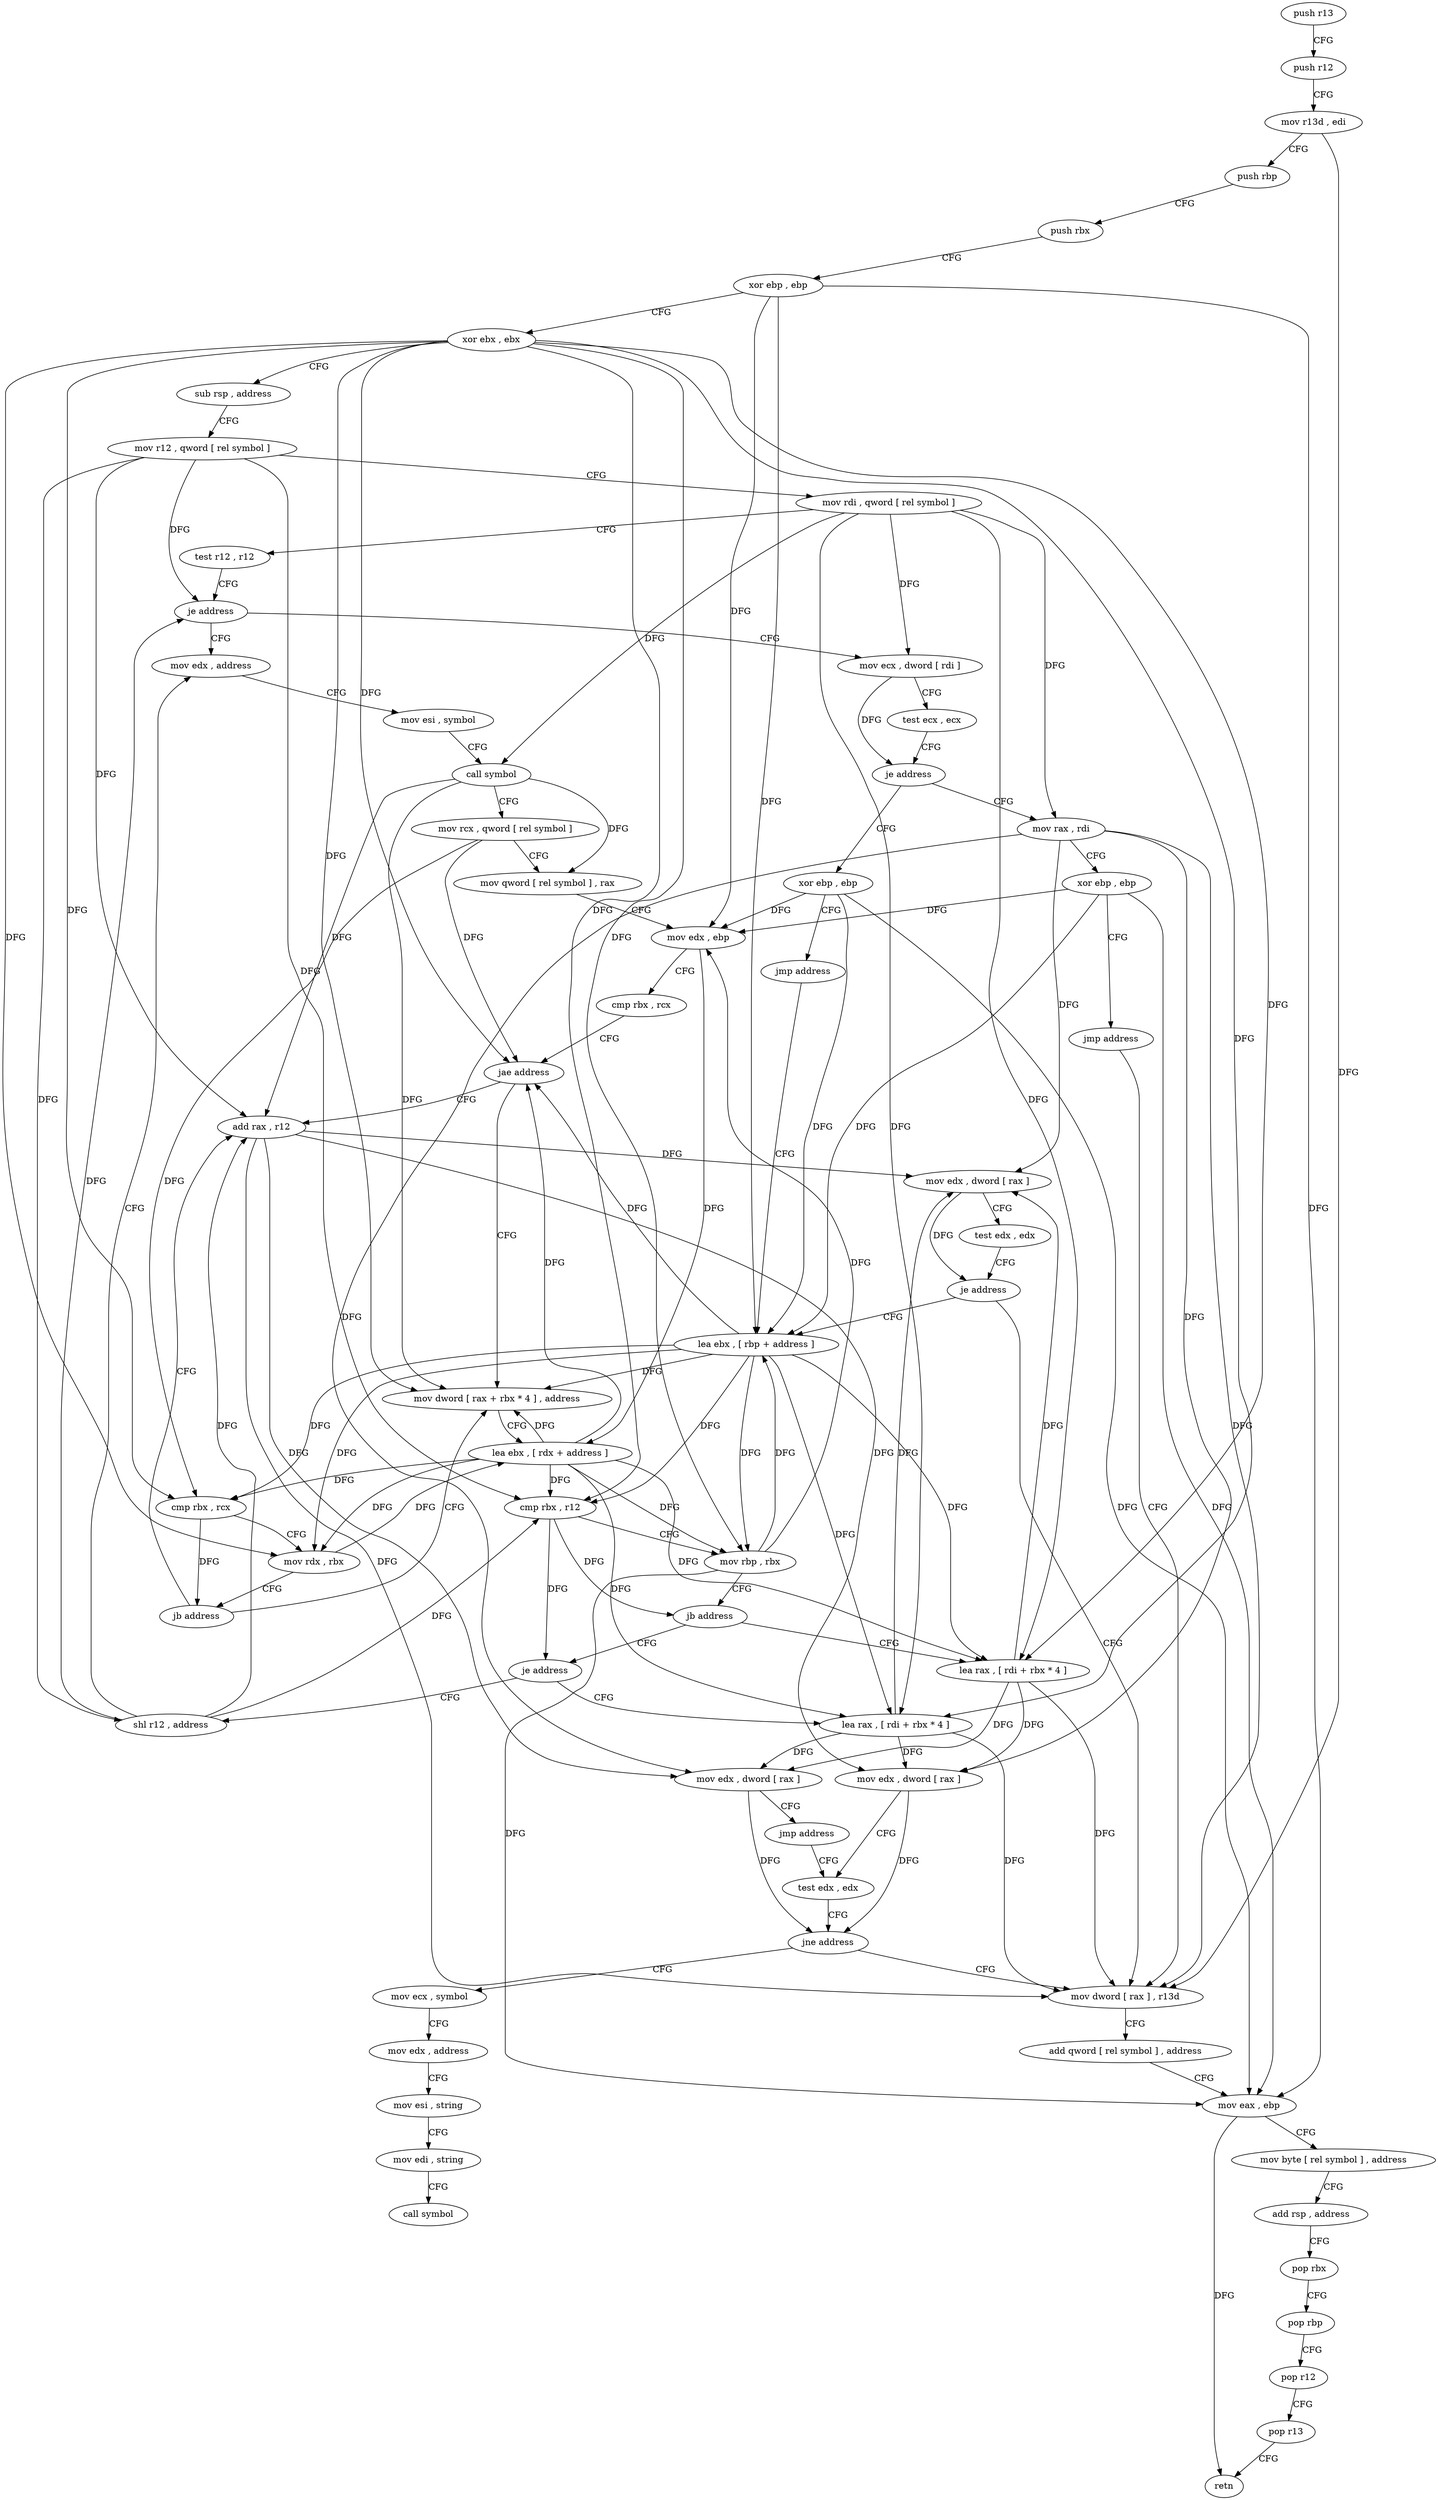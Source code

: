 digraph "func" {
"4207488" [label = "push r13" ]
"4207490" [label = "push r12" ]
"4207492" [label = "mov r13d , edi" ]
"4207495" [label = "push rbp" ]
"4207496" [label = "push rbx" ]
"4207497" [label = "xor ebp , ebp" ]
"4207499" [label = "xor ebx , ebx" ]
"4207501" [label = "sub rsp , address" ]
"4207505" [label = "mov r12 , qword [ rel symbol ]" ]
"4207512" [label = "mov rdi , qword [ rel symbol ]" ]
"4207519" [label = "test r12 , r12" ]
"4207522" [label = "je address" ]
"4207612" [label = "mov edx , address" ]
"4207524" [label = "mov ecx , dword [ rdi ]" ]
"4207617" [label = "mov esi , symbol" ]
"4207622" [label = "call symbol" ]
"4207627" [label = "mov rcx , qword [ rel symbol ]" ]
"4207634" [label = "mov qword [ rel symbol ] , rax" ]
"4207641" [label = "mov edx , ebp" ]
"4207643" [label = "cmp rbx , rcx" ]
"4207646" [label = "jae address" ]
"4207666" [label = "add rax , r12" ]
"4207648" [label = "mov dword [ rax + rbx * 4 ] , address" ]
"4207526" [label = "test ecx , ecx" ]
"4207528" [label = "je address" ]
"4207673" [label = "mov rax , rdi" ]
"4207534" [label = "xor ebp , ebp" ]
"4207669" [label = "mov edx , dword [ rax ]" ]
"4207671" [label = "jmp address" ]
"4207573" [label = "test edx , edx" ]
"4207655" [label = "lea ebx , [ rdx + address ]" ]
"4207658" [label = "cmp rbx , rcx" ]
"4207661" [label = "mov rdx , rbx" ]
"4207664" [label = "jb address" ]
"4207676" [label = "xor ebp , ebp" ]
"4207678" [label = "jmp address" ]
"4207577" [label = "mov dword [ rax ] , r13d" ]
"4207536" [label = "jmp address" ]
"4207554" [label = "lea ebx , [ rbp + address ]" ]
"4207575" [label = "jne address" ]
"4207680" [label = "mov ecx , symbol" ]
"4207580" [label = "add qword [ rel symbol ] , address" ]
"4207588" [label = "mov eax , ebp" ]
"4207590" [label = "mov byte [ rel symbol ] , address" ]
"4207597" [label = "add rsp , address" ]
"4207601" [label = "pop rbx" ]
"4207602" [label = "pop rbp" ]
"4207603" [label = "pop r12" ]
"4207605" [label = "pop r13" ]
"4207607" [label = "retn" ]
"4207557" [label = "cmp rbx , r12" ]
"4207560" [label = "mov rbp , rbx" ]
"4207563" [label = "jb address" ]
"4207544" [label = "lea rax , [ rdi + rbx * 4 ]" ]
"4207565" [label = "je address" ]
"4207685" [label = "mov edx , address" ]
"4207690" [label = "mov esi , string" ]
"4207695" [label = "mov edi , string" ]
"4207700" [label = "call symbol" ]
"4207548" [label = "mov edx , dword [ rax ]" ]
"4207550" [label = "test edx , edx" ]
"4207552" [label = "je address" ]
"4207608" [label = "shl r12 , address" ]
"4207567" [label = "lea rax , [ rdi + rbx * 4 ]" ]
"4207571" [label = "mov edx , dword [ rax ]" ]
"4207488" -> "4207490" [ label = "CFG" ]
"4207490" -> "4207492" [ label = "CFG" ]
"4207492" -> "4207495" [ label = "CFG" ]
"4207492" -> "4207577" [ label = "DFG" ]
"4207495" -> "4207496" [ label = "CFG" ]
"4207496" -> "4207497" [ label = "CFG" ]
"4207497" -> "4207499" [ label = "CFG" ]
"4207497" -> "4207641" [ label = "DFG" ]
"4207497" -> "4207588" [ label = "DFG" ]
"4207497" -> "4207554" [ label = "DFG" ]
"4207499" -> "4207501" [ label = "CFG" ]
"4207499" -> "4207646" [ label = "DFG" ]
"4207499" -> "4207648" [ label = "DFG" ]
"4207499" -> "4207658" [ label = "DFG" ]
"4207499" -> "4207661" [ label = "DFG" ]
"4207499" -> "4207557" [ label = "DFG" ]
"4207499" -> "4207560" [ label = "DFG" ]
"4207499" -> "4207544" [ label = "DFG" ]
"4207499" -> "4207567" [ label = "DFG" ]
"4207501" -> "4207505" [ label = "CFG" ]
"4207505" -> "4207512" [ label = "CFG" ]
"4207505" -> "4207522" [ label = "DFG" ]
"4207505" -> "4207666" [ label = "DFG" ]
"4207505" -> "4207557" [ label = "DFG" ]
"4207505" -> "4207608" [ label = "DFG" ]
"4207512" -> "4207519" [ label = "CFG" ]
"4207512" -> "4207622" [ label = "DFG" ]
"4207512" -> "4207524" [ label = "DFG" ]
"4207512" -> "4207673" [ label = "DFG" ]
"4207512" -> "4207544" [ label = "DFG" ]
"4207512" -> "4207567" [ label = "DFG" ]
"4207519" -> "4207522" [ label = "CFG" ]
"4207522" -> "4207612" [ label = "CFG" ]
"4207522" -> "4207524" [ label = "CFG" ]
"4207612" -> "4207617" [ label = "CFG" ]
"4207524" -> "4207526" [ label = "CFG" ]
"4207524" -> "4207528" [ label = "DFG" ]
"4207617" -> "4207622" [ label = "CFG" ]
"4207622" -> "4207627" [ label = "CFG" ]
"4207622" -> "4207634" [ label = "DFG" ]
"4207622" -> "4207666" [ label = "DFG" ]
"4207622" -> "4207648" [ label = "DFG" ]
"4207627" -> "4207634" [ label = "CFG" ]
"4207627" -> "4207646" [ label = "DFG" ]
"4207627" -> "4207658" [ label = "DFG" ]
"4207634" -> "4207641" [ label = "CFG" ]
"4207641" -> "4207643" [ label = "CFG" ]
"4207641" -> "4207655" [ label = "DFG" ]
"4207643" -> "4207646" [ label = "CFG" ]
"4207646" -> "4207666" [ label = "CFG" ]
"4207646" -> "4207648" [ label = "CFG" ]
"4207666" -> "4207669" [ label = "DFG" ]
"4207666" -> "4207577" [ label = "DFG" ]
"4207666" -> "4207548" [ label = "DFG" ]
"4207666" -> "4207571" [ label = "DFG" ]
"4207648" -> "4207655" [ label = "CFG" ]
"4207526" -> "4207528" [ label = "CFG" ]
"4207528" -> "4207673" [ label = "CFG" ]
"4207528" -> "4207534" [ label = "CFG" ]
"4207673" -> "4207676" [ label = "CFG" ]
"4207673" -> "4207669" [ label = "DFG" ]
"4207673" -> "4207577" [ label = "DFG" ]
"4207673" -> "4207548" [ label = "DFG" ]
"4207673" -> "4207571" [ label = "DFG" ]
"4207534" -> "4207536" [ label = "CFG" ]
"4207534" -> "4207641" [ label = "DFG" ]
"4207534" -> "4207588" [ label = "DFG" ]
"4207534" -> "4207554" [ label = "DFG" ]
"4207669" -> "4207671" [ label = "CFG" ]
"4207669" -> "4207575" [ label = "DFG" ]
"4207671" -> "4207573" [ label = "CFG" ]
"4207573" -> "4207575" [ label = "CFG" ]
"4207655" -> "4207658" [ label = "DFG" ]
"4207655" -> "4207648" [ label = "DFG" ]
"4207655" -> "4207646" [ label = "DFG" ]
"4207655" -> "4207661" [ label = "DFG" ]
"4207655" -> "4207557" [ label = "DFG" ]
"4207655" -> "4207560" [ label = "DFG" ]
"4207655" -> "4207544" [ label = "DFG" ]
"4207655" -> "4207567" [ label = "DFG" ]
"4207658" -> "4207661" [ label = "CFG" ]
"4207658" -> "4207664" [ label = "DFG" ]
"4207661" -> "4207664" [ label = "CFG" ]
"4207661" -> "4207655" [ label = "DFG" ]
"4207664" -> "4207648" [ label = "CFG" ]
"4207664" -> "4207666" [ label = "CFG" ]
"4207676" -> "4207678" [ label = "CFG" ]
"4207676" -> "4207641" [ label = "DFG" ]
"4207676" -> "4207588" [ label = "DFG" ]
"4207676" -> "4207554" [ label = "DFG" ]
"4207678" -> "4207577" [ label = "CFG" ]
"4207577" -> "4207580" [ label = "CFG" ]
"4207536" -> "4207554" [ label = "CFG" ]
"4207554" -> "4207557" [ label = "DFG" ]
"4207554" -> "4207648" [ label = "DFG" ]
"4207554" -> "4207661" [ label = "DFG" ]
"4207554" -> "4207646" [ label = "DFG" ]
"4207554" -> "4207658" [ label = "DFG" ]
"4207554" -> "4207560" [ label = "DFG" ]
"4207554" -> "4207544" [ label = "DFG" ]
"4207554" -> "4207567" [ label = "DFG" ]
"4207575" -> "4207680" [ label = "CFG" ]
"4207575" -> "4207577" [ label = "CFG" ]
"4207680" -> "4207685" [ label = "CFG" ]
"4207580" -> "4207588" [ label = "CFG" ]
"4207588" -> "4207590" [ label = "CFG" ]
"4207588" -> "4207607" [ label = "DFG" ]
"4207590" -> "4207597" [ label = "CFG" ]
"4207597" -> "4207601" [ label = "CFG" ]
"4207601" -> "4207602" [ label = "CFG" ]
"4207602" -> "4207603" [ label = "CFG" ]
"4207603" -> "4207605" [ label = "CFG" ]
"4207605" -> "4207607" [ label = "CFG" ]
"4207557" -> "4207560" [ label = "CFG" ]
"4207557" -> "4207563" [ label = "DFG" ]
"4207557" -> "4207565" [ label = "DFG" ]
"4207560" -> "4207563" [ label = "CFG" ]
"4207560" -> "4207641" [ label = "DFG" ]
"4207560" -> "4207588" [ label = "DFG" ]
"4207560" -> "4207554" [ label = "DFG" ]
"4207563" -> "4207544" [ label = "CFG" ]
"4207563" -> "4207565" [ label = "CFG" ]
"4207544" -> "4207548" [ label = "DFG" ]
"4207544" -> "4207669" [ label = "DFG" ]
"4207544" -> "4207577" [ label = "DFG" ]
"4207544" -> "4207571" [ label = "DFG" ]
"4207565" -> "4207608" [ label = "CFG" ]
"4207565" -> "4207567" [ label = "CFG" ]
"4207685" -> "4207690" [ label = "CFG" ]
"4207690" -> "4207695" [ label = "CFG" ]
"4207695" -> "4207700" [ label = "CFG" ]
"4207548" -> "4207550" [ label = "CFG" ]
"4207548" -> "4207552" [ label = "DFG" ]
"4207550" -> "4207552" [ label = "CFG" ]
"4207552" -> "4207577" [ label = "CFG" ]
"4207552" -> "4207554" [ label = "CFG" ]
"4207608" -> "4207612" [ label = "CFG" ]
"4207608" -> "4207522" [ label = "DFG" ]
"4207608" -> "4207666" [ label = "DFG" ]
"4207608" -> "4207557" [ label = "DFG" ]
"4207567" -> "4207571" [ label = "DFG" ]
"4207567" -> "4207669" [ label = "DFG" ]
"4207567" -> "4207548" [ label = "DFG" ]
"4207567" -> "4207577" [ label = "DFG" ]
"4207571" -> "4207573" [ label = "CFG" ]
"4207571" -> "4207575" [ label = "DFG" ]
}
